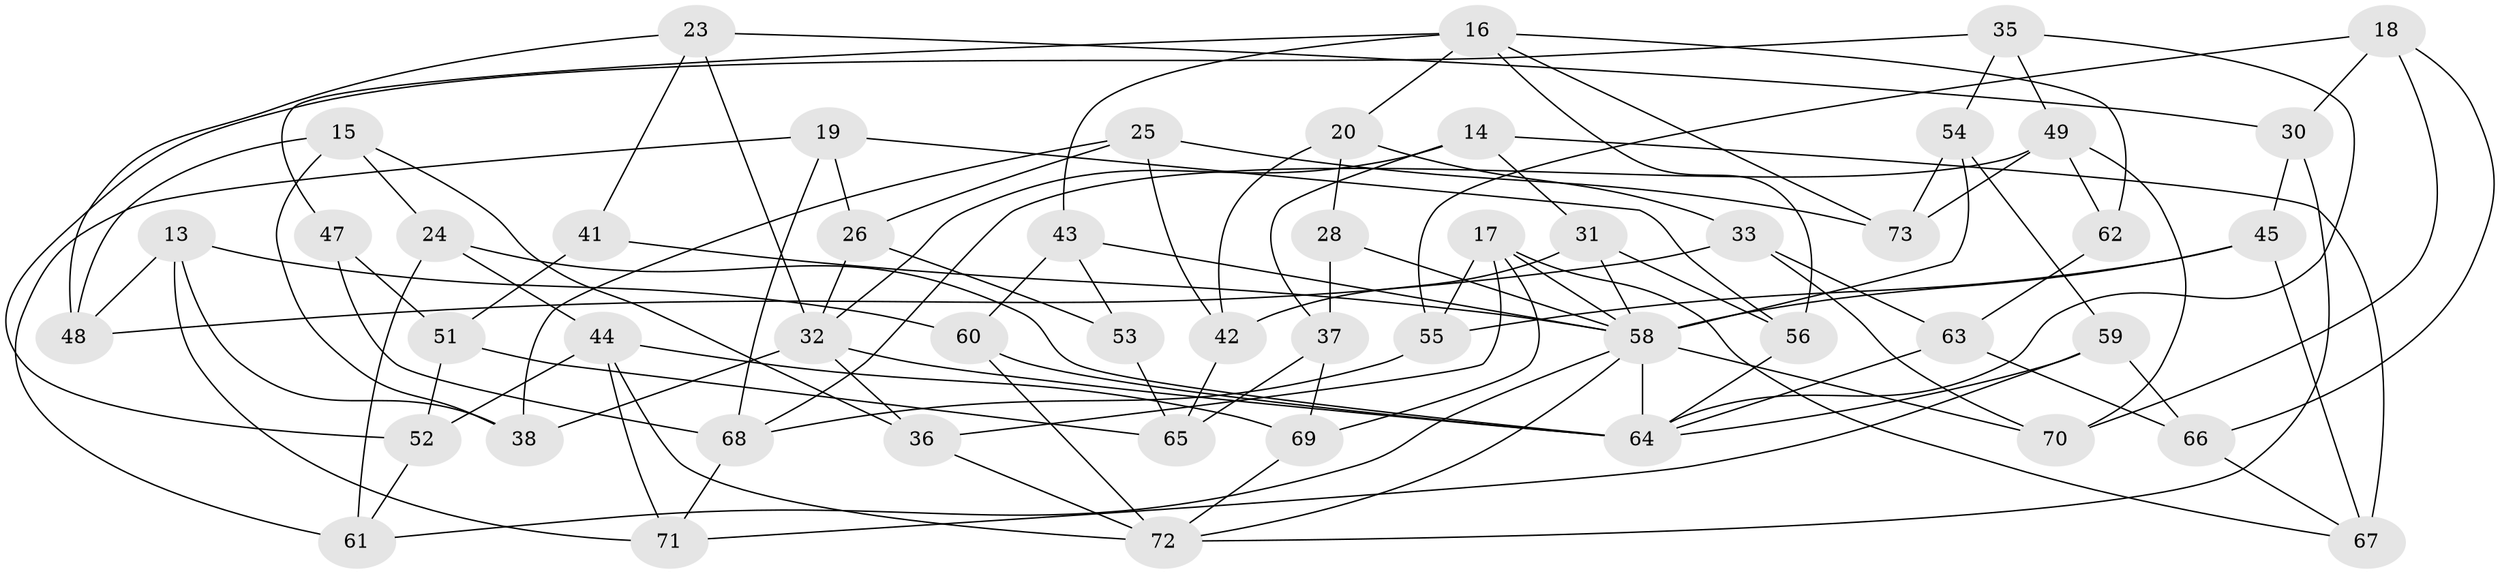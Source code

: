 // original degree distribution, {4: 1.0}
// Generated by graph-tools (version 1.1) at 2025/04/03/04/25 22:04:09]
// undirected, 51 vertices, 110 edges
graph export_dot {
graph [start="1"]
  node [color=gray90,style=filled];
  13;
  14;
  15;
  16 [super="+7"];
  17 [super="+5"];
  18;
  19;
  20;
  23;
  24;
  25;
  26;
  28;
  30;
  31;
  32 [super="+11"];
  33;
  35;
  36;
  37;
  38;
  41;
  42;
  43 [super="+2"];
  44 [super="+8"];
  45;
  47;
  48;
  49 [super="+39"];
  51;
  52;
  53;
  54;
  55;
  56;
  58 [super="+6+21+46"];
  59;
  60 [super="+4"];
  61;
  62;
  63;
  64 [super="+29+12"];
  65;
  66;
  67;
  68 [super="+27"];
  69 [super="+57"];
  70;
  71;
  72 [super="+50+40"];
  73;
  13 -- 48;
  13 -- 71;
  13 -- 60;
  13 -- 38;
  14 -- 31;
  14 -- 32;
  14 -- 37;
  14 -- 67;
  15 -- 38;
  15 -- 48;
  15 -- 24;
  15 -- 36;
  16 -- 56;
  16 -- 73;
  16 -- 62;
  16 -- 43;
  16 -- 20;
  16 -- 47;
  17 -- 67;
  17 -- 36;
  17 -- 69 [weight=2];
  17 -- 55;
  17 -- 58;
  18 -- 55;
  18 -- 70;
  18 -- 30;
  18 -- 66;
  19 -- 26;
  19 -- 68;
  19 -- 61;
  19 -- 56;
  20 -- 28;
  20 -- 33;
  20 -- 42;
  23 -- 41;
  23 -- 48;
  23 -- 30;
  23 -- 32;
  24 -- 61;
  24 -- 44;
  24 -- 64;
  25 -- 73;
  25 -- 26;
  25 -- 38;
  25 -- 42;
  26 -- 32;
  26 -- 53;
  28 -- 37;
  28 -- 58 [weight=2];
  30 -- 45;
  30 -- 72;
  31 -- 42;
  31 -- 56;
  31 -- 58;
  32 -- 36;
  32 -- 64;
  32 -- 38;
  33 -- 70;
  33 -- 63;
  33 -- 48;
  35 -- 54;
  35 -- 52;
  35 -- 49;
  35 -- 64;
  36 -- 72;
  37 -- 65;
  37 -- 69;
  41 -- 58 [weight=2];
  41 -- 51;
  42 -- 65;
  43 -- 53 [weight=2];
  43 -- 60;
  43 -- 58 [weight=2];
  44 -- 52;
  44 -- 71;
  44 -- 69 [weight=2];
  44 -- 72;
  45 -- 55;
  45 -- 67;
  45 -- 58;
  47 -- 68 [weight=2];
  47 -- 51;
  49 -- 62 [weight=2];
  49 -- 73;
  49 -- 68;
  49 -- 70;
  51 -- 52;
  51 -- 65;
  52 -- 61;
  53 -- 65;
  54 -- 58;
  54 -- 73;
  54 -- 59;
  55 -- 68;
  56 -- 64;
  58 -- 72 [weight=2];
  58 -- 64 [weight=4];
  58 -- 70;
  58 -- 61;
  59 -- 66;
  59 -- 71;
  59 -- 64;
  60 -- 72 [weight=2];
  60 -- 64 [weight=2];
  62 -- 63;
  63 -- 66;
  63 -- 64;
  66 -- 67;
  68 -- 71;
  69 -- 72;
}

